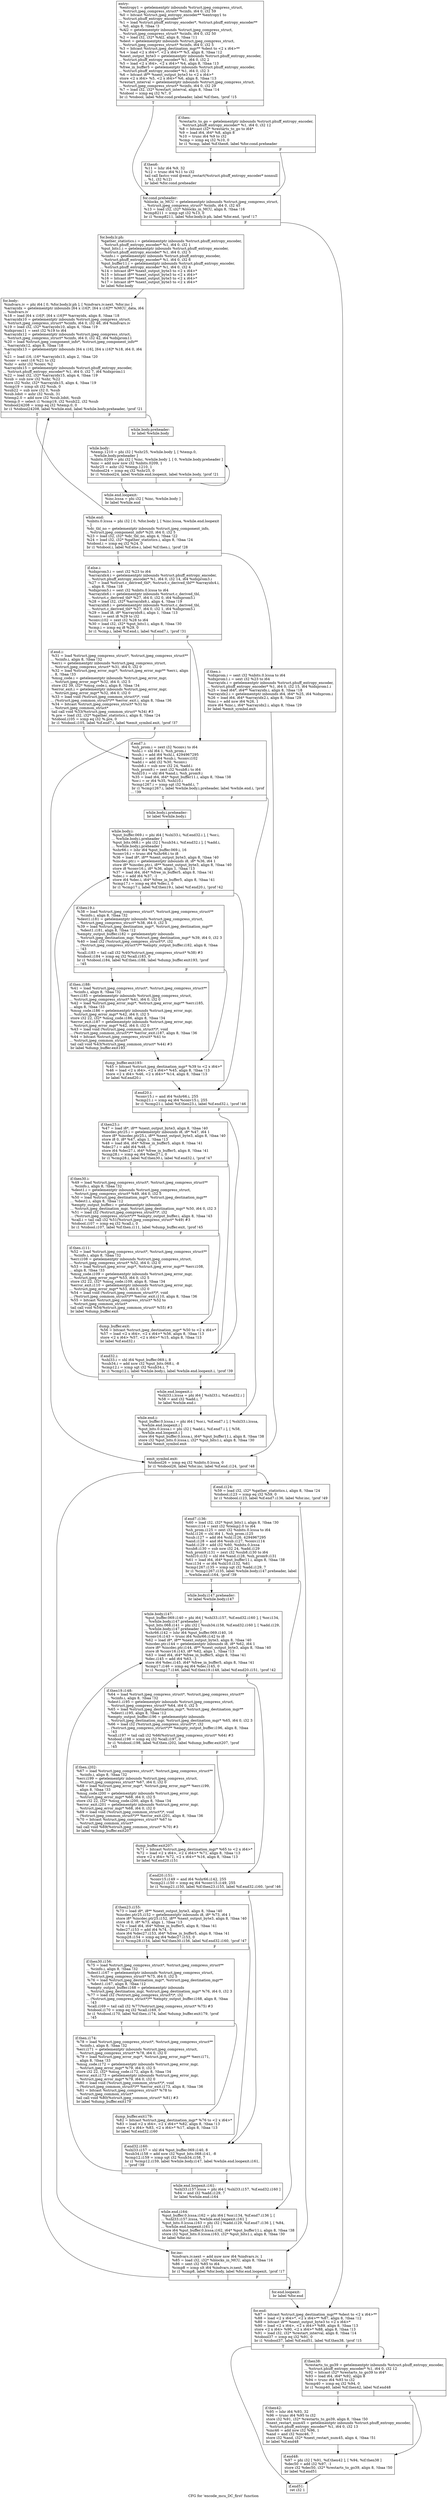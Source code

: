digraph "CFG for 'encode_mcu_DC_first' function" {
	label="CFG for 'encode_mcu_DC_first' function";

	Node0x55c7e60 [shape=record,label="{entry:\l  %entropy1 = getelementptr inbounds %struct.jpeg_compress_struct,\l... %struct.jpeg_compress_struct* %cinfo, i64 0, i32 59\l  %0 = bitcast %struct.jpeg_entropy_encoder** %entropy1 to\l... %struct.phuff_entropy_encoder**\l  %1 = load %struct.phuff_entropy_encoder*, %struct.phuff_entropy_encoder**\l... %0, align 8, !tbaa !3\l  %Al2 = getelementptr inbounds %struct.jpeg_compress_struct,\l... %struct.jpeg_compress_struct* %cinfo, i64 0, i32 50\l  %2 = load i32, i32* %Al2, align 8, !tbaa !11\l  %dest = getelementptr inbounds %struct.jpeg_compress_struct,\l... %struct.jpeg_compress_struct* %cinfo, i64 0, i32 5\l  %3 = bitcast %struct.jpeg_destination_mgr** %dest to \<2 x i64\>**\l  %4 = load \<2 x i64\>*, \<2 x i64\>** %3, align 8, !tbaa !12\l  %next_output_byte3 = getelementptr inbounds %struct.phuff_entropy_encoder,\l... %struct.phuff_entropy_encoder* %1, i64 0, i32 2\l  %5 = load \<2 x i64\>, \<2 x i64\>* %4, align 8, !tbaa !13\l  %free_in_buffer5 = getelementptr inbounds %struct.phuff_entropy_encoder,\l... %struct.phuff_entropy_encoder* %1, i64 0, i32 3\l  %6 = bitcast i8** %next_output_byte3 to \<2 x i64\>*\l  store \<2 x i64\> %5, \<2 x i64\>* %6, align 8, !tbaa !13\l  %restart_interval = getelementptr inbounds %struct.jpeg_compress_struct,\l... %struct.jpeg_compress_struct* %cinfo, i64 0, i32 29\l  %7 = load i32, i32* %restart_interval, align 8, !tbaa !14\l  %tobool = icmp eq i32 %7, 0\l  br i1 %tobool, label %for.cond.preheader, label %if.then, !prof !15\l|{<s0>T|<s1>F}}"];
	Node0x55c7e60:s0 -> Node0x55c9bc0;
	Node0x55c7e60:s1 -> Node0x55c9cc0;
	Node0x55c9cc0 [shape=record,label="{if.then:                                          \l  %restarts_to_go = getelementptr inbounds %struct.phuff_entropy_encoder,\l... %struct.phuff_entropy_encoder* %1, i64 0, i32 12\l  %8 = bitcast i32* %restarts_to_go to i64*\l  %9 = load i64, i64* %8, align 8\l  %10 = trunc i64 %9 to i32\l  %cmp = icmp eq i32 %10, 0\l  br i1 %cmp, label %if.then6, label %for.cond.preheader\l|{<s0>T|<s1>F}}"];
	Node0x55c9cc0:s0 -> Node0x55c8520;
	Node0x55c9cc0:s1 -> Node0x55c9bc0;
	Node0x55c8520 [shape=record,label="{if.then6:                                         \l  %11 = lshr i64 %9, 32\l  %12 = trunc i64 %11 to i32\l  tail call fastcc void @emit_restart(%struct.phuff_entropy_encoder* nonnull\l... %1, i32 %12)\l  br label %for.cond.preheader\l}"];
	Node0x55c8520 -> Node0x55c9bc0;
	Node0x55c9bc0 [shape=record,label="{for.cond.preheader:                               \l  %blocks_in_MCU = getelementptr inbounds %struct.jpeg_compress_struct,\l... %struct.jpeg_compress_struct* %cinfo, i64 0, i32 45\l  %13 = load i32, i32* %blocks_in_MCU, align 8, !tbaa !16\l  %cmp8211 = icmp sgt i32 %13, 0\l  br i1 %cmp8211, label %for.body.lr.ph, label %for.end, !prof !17\l|{<s0>T|<s1>F}}"];
	Node0x55c9bc0:s0 -> Node0x55caa30;
	Node0x55c9bc0:s1 -> Node0x55cab10;
	Node0x55caa30 [shape=record,label="{for.body.lr.ph:                                   \l  %gather_statistics.i = getelementptr inbounds %struct.phuff_entropy_encoder,\l... %struct.phuff_entropy_encoder* %1, i64 0, i32 1\l  %put_bits1.i = getelementptr inbounds %struct.phuff_entropy_encoder,\l... %struct.phuff_entropy_encoder* %1, i64 0, i32 5\l  %cinfo.i = getelementptr inbounds %struct.phuff_entropy_encoder,\l... %struct.phuff_entropy_encoder* %1, i64 0, i32 6\l  %put_buffer11.i = getelementptr inbounds %struct.phuff_entropy_encoder,\l... %struct.phuff_entropy_encoder* %1, i64 0, i32 4\l  %14 = bitcast i8** %next_output_byte3 to \<2 x i64\>*\l  %15 = bitcast i8** %next_output_byte3 to \<2 x i64\>*\l  %16 = bitcast i8** %next_output_byte3 to \<2 x i64\>*\l  %17 = bitcast i8** %next_output_byte3 to \<2 x i64\>*\l  br label %for.body\l}"];
	Node0x55caa30 -> Node0x55cb2b0;
	Node0x55cb2b0 [shape=record,label="{for.body:                                         \l  %indvars.iv = phi i64 [ 0, %for.body.lr.ph ], [ %indvars.iv.next, %for.inc ]\l  %arrayidx = getelementptr inbounds [64 x i16]*, [64 x i16]** %MCU_data, i64\l... %indvars.iv\l  %18 = load [64 x i16]*, [64 x i16]** %arrayidx, align 8, !tbaa !18\l  %arrayidx10 = getelementptr inbounds %struct.jpeg_compress_struct,\l... %struct.jpeg_compress_struct* %cinfo, i64 0, i32 46, i64 %indvars.iv\l  %19 = load i32, i32* %arrayidx10, align 4, !tbaa !19\l  %idxprom11 = sext i32 %19 to i64\l  %arrayidx12 = getelementptr inbounds %struct.jpeg_compress_struct,\l... %struct.jpeg_compress_struct* %cinfo, i64 0, i32 42, i64 %idxprom11\l  %20 = load %struct.jpeg_component_info*, %struct.jpeg_component_info**\l... %arrayidx12, align 8, !tbaa !18\l  %arrayidx13 = getelementptr inbounds [64 x i16], [64 x i16]* %18, i64 0, i64\l... 0\l  %21 = load i16, i16* %arrayidx13, align 2, !tbaa !20\l  %conv = sext i16 %21 to i32\l  %shr = ashr i32 %conv, %2\l  %arrayidx15 = getelementptr inbounds %struct.phuff_entropy_encoder,\l... %struct.phuff_entropy_encoder* %1, i64 0, i32 7, i64 %idxprom11\l  %22 = load i32, i32* %arrayidx15, align 4, !tbaa !19\l  %sub = sub nsw i32 %shr, %22\l  store i32 %shr, i32* %arrayidx15, align 4, !tbaa !19\l  %cmp19 = icmp slt i32 %sub, 0\l  %sub22 = sub nsw i32 0, %sub\l  %sub.lobit = ashr i32 %sub, 31\l  %temp2.0 = add nsw i32 %sub.lobit, %sub\l  %temp.0 = select i1 %cmp19, i32 %sub22, i32 %sub\l  %tobool24208 = icmp eq i32 %temp.0, 0\l  br i1 %tobool24208, label %while.end, label %while.body.preheader, !prof !21\l|{<s0>T|<s1>F}}"];
	Node0x55cb2b0:s0 -> Node0x55cc5c0;
	Node0x55cb2b0:s1 -> Node0x55cc6d0;
	Node0x55cc6d0 [shape=record,label="{while.body.preheader:                             \l  br label %while.body\l}"];
	Node0x55cc6d0 -> Node0x55cc990;
	Node0x55cc990 [shape=record,label="{while.body:                                       \l  %temp.1210 = phi i32 [ %shr25, %while.body ], [ %temp.0,\l... %while.body.preheader ]\l  %nbits.0209 = phi i32 [ %inc, %while.body ], [ 0, %while.body.preheader ]\l  %inc = add nuw nsw i32 %nbits.0209, 1\l  %shr25 = ashr i32 %temp.1210, 1\l  %tobool24 = icmp eq i32 %shr25, 0\l  br i1 %tobool24, label %while.end.loopexit, label %while.body, !prof !21\l|{<s0>T|<s1>F}}"];
	Node0x55cc990:s0 -> Node0x55cc750;
	Node0x55cc990:s1 -> Node0x55cc990;
	Node0x55cc750 [shape=record,label="{while.end.loopexit:                               \l  %inc.lcssa = phi i32 [ %inc, %while.body ]\l  br label %while.end\l}"];
	Node0x55cc750 -> Node0x55cc5c0;
	Node0x55cc5c0 [shape=record,label="{while.end:                                        \l  %nbits.0.lcssa = phi i32 [ 0, %for.body ], [ %inc.lcssa, %while.end.loopexit\l... ]\l  %dc_tbl_no = getelementptr inbounds %struct.jpeg_component_info,\l... %struct.jpeg_component_info* %20, i64 0, i32 5\l  %23 = load i32, i32* %dc_tbl_no, align 4, !tbaa !22\l  %24 = load i32, i32* %gather_statistics.i, align 8, !tbaa !24\l  %tobool.i = icmp eq i32 %24, 0\l  br i1 %tobool.i, label %if.else.i, label %if.then.i, !prof !28\l|{<s0>T|<s1>F}}"];
	Node0x55cc5c0:s0 -> Node0x55ce7e0;
	Node0x55cc5c0:s1 -> Node0x55ce8c0;
	Node0x55ce8c0 [shape=record,label="{if.then.i:                                        \l  %idxprom.i = sext i32 %nbits.0.lcssa to i64\l  %idxprom1.i = sext i32 %23 to i64\l  %arrayidx.i = getelementptr inbounds %struct.phuff_entropy_encoder,\l... %struct.phuff_entropy_encoder* %1, i64 0, i32 15, i64 %idxprom1.i\l  %25 = load i64*, i64** %arrayidx.i, align 8, !tbaa !18\l  %arrayidx2.i = getelementptr inbounds i64, i64* %25, i64 %idxprom.i\l  %26 = load i64, i64* %arrayidx2.i, align 8, !tbaa !29\l  %inc.i = add nsw i64 %26, 1\l  store i64 %inc.i, i64* %arrayidx2.i, align 8, !tbaa !29\l  br label %emit_symbol.exit\l}"];
	Node0x55ce8c0 -> Node0x55c1cd0;
	Node0x55ce7e0 [shape=record,label="{if.else.i:                                        \l  %idxprom3.i = sext i32 %23 to i64\l  %arrayidx4.i = getelementptr inbounds %struct.phuff_entropy_encoder,\l... %struct.phuff_entropy_encoder* %1, i64 0, i32 14, i64 %idxprom3.i\l  %27 = load %struct.c_derived_tbl*, %struct.c_derived_tbl** %arrayidx4.i,\l... align 8, !tbaa !18\l  %idxprom5.i = sext i32 %nbits.0.lcssa to i64\l  %arrayidx6.i = getelementptr inbounds %struct.c_derived_tbl,\l... %struct.c_derived_tbl* %27, i64 0, i32 0, i64 %idxprom5.i\l  %28 = load i32, i32* %arrayidx6.i, align 4, !tbaa !19\l  %arrayidx8.i = getelementptr inbounds %struct.c_derived_tbl,\l... %struct.c_derived_tbl* %27, i64 0, i32 1, i64 %idxprom5.i\l  %29 = load i8, i8* %arrayidx8.i, align 1, !tbaa !13\l  %conv.i = sext i8 %29 to i32\l  %conv.i102 = zext i32 %28 to i64\l  %30 = load i32, i32* %put_bits1.i, align 8, !tbaa !30\l  %cmp.i = icmp eq i8 %29, 0\l  br i1 %cmp.i, label %if.end.i, label %if.end7.i, !prof !31\l|{<s0>T|<s1>F}}"];
	Node0x55ce7e0:s0 -> Node0x55bf650;
	Node0x55ce7e0:s1 -> Node0x55bf730;
	Node0x55bf650 [shape=record,label="{if.end.i:                                         \l  %31 = load %struct.jpeg_compress_struct*, %struct.jpeg_compress_struct**\l... %cinfo.i, align 8, !tbaa !32\l  %err.i = getelementptr inbounds %struct.jpeg_compress_struct,\l... %struct.jpeg_compress_struct* %31, i64 0, i32 0\l  %32 = load %struct.jpeg_error_mgr*, %struct.jpeg_error_mgr** %err.i, align\l... 8, !tbaa !33\l  %msg_code.i = getelementptr inbounds %struct.jpeg_error_mgr,\l... %struct.jpeg_error_mgr* %32, i64 0, i32 5\l  store i32 39, i32* %msg_code.i, align 8, !tbaa !34\l  %error_exit.i = getelementptr inbounds %struct.jpeg_error_mgr,\l... %struct.jpeg_error_mgr* %32, i64 0, i32 0\l  %33 = load void (%struct.jpeg_common_struct*)*, void\l... (%struct.jpeg_common_struct*)** %error_exit.i, align 8, !tbaa !36\l  %34 = bitcast %struct.jpeg_compress_struct* %31 to\l... %struct.jpeg_common_struct*\l  tail call void %33(%struct.jpeg_common_struct* %34) #3\l  %.pre = load i32, i32* %gather_statistics.i, align 8, !tbaa !24\l  %tobool.i105 = icmp eq i32 %.pre, 0\l  br i1 %tobool.i105, label %if.end7.i, label %emit_symbol.exit, !prof !37\l|{<s0>T|<s1>F}}"];
	Node0x55bf650:s0 -> Node0x55bf730;
	Node0x55bf650:s1 -> Node0x55c1cd0;
	Node0x55bf730 [shape=record,label="{if.end7.i:                                        \l  %sh_prom.i = zext i32 %conv.i to i64\l  %shl.i = shl i64 1, %sh_prom.i\l  %sub.i = add i64 %shl.i, 4294967295\l  %and.i = and i64 %sub.i, %conv.i102\l  %add.i = add i32 %30, %conv.i\l  %sub8.i = sub nsw i32 24, %add.i\l  %sh_prom9.i = zext i32 %sub8.i to i64\l  %shl10.i = shl i64 %and.i, %sh_prom9.i\l  %35 = load i64, i64* %put_buffer11.i, align 8, !tbaa !38\l  %or.i = or i64 %35, %shl10.i\l  %cmp1267.i = icmp sgt i32 %add.i, 7\l  br i1 %cmp1267.i, label %while.body.i.preheader, label %while.end.i, !prof\l... !39\l|{<s0>T|<s1>F}}"];
	Node0x55bf730:s0 -> Node0x55c09e0;
	Node0x55bf730:s1 -> Node0x55c0ae0;
	Node0x55c09e0 [shape=record,label="{while.body.i.preheader:                           \l  br label %while.body.i\l}"];
	Node0x55c09e0 -> Node0x55d94f0;
	Node0x55d94f0 [shape=record,label="{while.body.i:                                     \l  %put_buffer.069.i = phi i64 [ %shl33.i, %if.end32.i ], [ %or.i,\l... %while.body.i.preheader ]\l  %put_bits.068.i = phi i32 [ %sub34.i, %if.end32.i ], [ %add.i,\l... %while.body.i.preheader ]\l  %shr66.i = lshr i64 %put_buffer.069.i, 16\l  %conv16.i = trunc i64 %shr66.i to i8\l  %36 = load i8*, i8** %next_output_byte3, align 8, !tbaa !40\l  %incdec.ptr.i = getelementptr inbounds i8, i8* %36, i64 1\l  store i8* %incdec.ptr.i, i8** %next_output_byte3, align 8, !tbaa !40\l  store i8 %conv16.i, i8* %36, align 1, !tbaa !13\l  %37 = load i64, i64* %free_in_buffer5, align 8, !tbaa !41\l  %dec.i = add i64 %37, -1\l  store i64 %dec.i, i64* %free_in_buffer5, align 8, !tbaa !41\l  %cmp17.i = icmp eq i64 %dec.i, 0\l  br i1 %cmp17.i, label %if.then19.i, label %if.end20.i, !prof !42\l|{<s0>T|<s1>F}}"];
	Node0x55d94f0:s0 -> Node0x55ccfd0;
	Node0x55d94f0:s1 -> Node0x55cd0b0;
	Node0x55ccfd0 [shape=record,label="{if.then19.i:                                      \l  %38 = load %struct.jpeg_compress_struct*, %struct.jpeg_compress_struct**\l... %cinfo.i, align 8, !tbaa !32\l  %dest1.i181 = getelementptr inbounds %struct.jpeg_compress_struct,\l... %struct.jpeg_compress_struct* %38, i64 0, i32 5\l  %39 = load %struct.jpeg_destination_mgr*, %struct.jpeg_destination_mgr**\l... %dest1.i181, align 8, !tbaa !12\l  %empty_output_buffer.i182 = getelementptr inbounds\l... %struct.jpeg_destination_mgr, %struct.jpeg_destination_mgr* %39, i64 0, i32 3\l  %40 = load i32 (%struct.jpeg_compress_struct*)*, i32\l... (%struct.jpeg_compress_struct*)** %empty_output_buffer.i182, align 8, !tbaa\l... !43\l  %call.i183 = tail call i32 %40(%struct.jpeg_compress_struct* %38) #3\l  %tobool.i184 = icmp eq i32 %call.i183, 0\l  br i1 %tobool.i184, label %if.then.i188, label %dump_buffer.exit193, !prof\l... !45\l|{<s0>T|<s1>F}}"];
	Node0x55ccfd0:s0 -> Node0x55dc330;
	Node0x55ccfd0:s1 -> Node0x55dc440;
	Node0x55dc330 [shape=record,label="{if.then.i188:                                     \l  %41 = load %struct.jpeg_compress_struct*, %struct.jpeg_compress_struct**\l... %cinfo.i, align 8, !tbaa !32\l  %err.i185 = getelementptr inbounds %struct.jpeg_compress_struct,\l... %struct.jpeg_compress_struct* %41, i64 0, i32 0\l  %42 = load %struct.jpeg_error_mgr*, %struct.jpeg_error_mgr** %err.i185,\l... align 8, !tbaa !33\l  %msg_code.i186 = getelementptr inbounds %struct.jpeg_error_mgr,\l... %struct.jpeg_error_mgr* %42, i64 0, i32 5\l  store i32 22, i32* %msg_code.i186, align 8, !tbaa !34\l  %error_exit.i187 = getelementptr inbounds %struct.jpeg_error_mgr,\l... %struct.jpeg_error_mgr* %42, i64 0, i32 0\l  %43 = load void (%struct.jpeg_common_struct*)*, void\l... (%struct.jpeg_common_struct*)** %error_exit.i187, align 8, !tbaa !36\l  %44 = bitcast %struct.jpeg_compress_struct* %41 to\l... %struct.jpeg_common_struct*\l  tail call void %43(%struct.jpeg_common_struct* %44) #3\l  br label %dump_buffer.exit193\l}"];
	Node0x55dc330 -> Node0x55dc440;
	Node0x55dc440 [shape=record,label="{dump_buffer.exit193:                              \l  %45 = bitcast %struct.jpeg_destination_mgr* %39 to \<2 x i64\>*\l  %46 = load \<2 x i64\>, \<2 x i64\>* %45, align 8, !tbaa !13\l  store \<2 x i64\> %46, \<2 x i64\>* %14, align 8, !tbaa !13\l  br label %if.end20.i\l}"];
	Node0x55dc440 -> Node0x55cd0b0;
	Node0x55cd0b0 [shape=record,label="{if.end20.i:                                       \l  %conv15.i = and i64 %shr66.i, 255\l  %cmp21.i = icmp eq i64 %conv15.i, 255\l  br i1 %cmp21.i, label %if.then23.i, label %if.end32.i, !prof !46\l|{<s0>T|<s1>F}}"];
	Node0x55cd0b0:s0 -> Node0x55af860;
	Node0x55cd0b0:s1 -> Node0x55d9610;
	Node0x55af860 [shape=record,label="{if.then23.i:                                      \l  %47 = load i8*, i8** %next_output_byte3, align 8, !tbaa !40\l  %incdec.ptr25.i = getelementptr inbounds i8, i8* %47, i64 1\l  store i8* %incdec.ptr25.i, i8** %next_output_byte3, align 8, !tbaa !40\l  store i8 0, i8* %47, align 1, !tbaa !13\l  %48 = load i64, i64* %free_in_buffer5, align 8, !tbaa !41\l  %dec27.i = add i64 %48, -1\l  store i64 %dec27.i, i64* %free_in_buffer5, align 8, !tbaa !41\l  %cmp28.i = icmp eq i64 %dec27.i, 0\l  br i1 %cmp28.i, label %if.then30.i, label %if.end32.i, !prof !47\l|{<s0>T|<s1>F}}"];
	Node0x55af860:s0 -> Node0x55ddb50;
	Node0x55af860:s1 -> Node0x55d9610;
	Node0x55ddb50 [shape=record,label="{if.then30.i:                                      \l  %49 = load %struct.jpeg_compress_struct*, %struct.jpeg_compress_struct**\l... %cinfo.i, align 8, !tbaa !32\l  %dest1.i = getelementptr inbounds %struct.jpeg_compress_struct,\l... %struct.jpeg_compress_struct* %49, i64 0, i32 5\l  %50 = load %struct.jpeg_destination_mgr*, %struct.jpeg_destination_mgr**\l... %dest1.i, align 8, !tbaa !12\l  %empty_output_buffer.i = getelementptr inbounds\l... %struct.jpeg_destination_mgr, %struct.jpeg_destination_mgr* %50, i64 0, i32 3\l  %51 = load i32 (%struct.jpeg_compress_struct*)*, i32\l... (%struct.jpeg_compress_struct*)** %empty_output_buffer.i, align 8, !tbaa !43\l  %call.i = tail call i32 %51(%struct.jpeg_compress_struct* %49) #3\l  %tobool.i107 = icmp eq i32 %call.i, 0\l  br i1 %tobool.i107, label %if.then.i111, label %dump_buffer.exit, !prof !45\l|{<s0>T|<s1>F}}"];
	Node0x55ddb50:s0 -> Node0x55de800;
	Node0x55ddb50:s1 -> Node0x55de910;
	Node0x55de800 [shape=record,label="{if.then.i111:                                     \l  %52 = load %struct.jpeg_compress_struct*, %struct.jpeg_compress_struct**\l... %cinfo.i, align 8, !tbaa !32\l  %err.i108 = getelementptr inbounds %struct.jpeg_compress_struct,\l... %struct.jpeg_compress_struct* %52, i64 0, i32 0\l  %53 = load %struct.jpeg_error_mgr*, %struct.jpeg_error_mgr** %err.i108,\l... align 8, !tbaa !33\l  %msg_code.i109 = getelementptr inbounds %struct.jpeg_error_mgr,\l... %struct.jpeg_error_mgr* %53, i64 0, i32 5\l  store i32 22, i32* %msg_code.i109, align 8, !tbaa !34\l  %error_exit.i110 = getelementptr inbounds %struct.jpeg_error_mgr,\l... %struct.jpeg_error_mgr* %53, i64 0, i32 0\l  %54 = load void (%struct.jpeg_common_struct*)*, void\l... (%struct.jpeg_common_struct*)** %error_exit.i110, align 8, !tbaa !36\l  %55 = bitcast %struct.jpeg_compress_struct* %52 to\l... %struct.jpeg_common_struct*\l  tail call void %54(%struct.jpeg_common_struct* %55) #3\l  br label %dump_buffer.exit\l}"];
	Node0x55de800 -> Node0x55de910;
	Node0x55de910 [shape=record,label="{dump_buffer.exit:                                 \l  %56 = bitcast %struct.jpeg_destination_mgr* %50 to \<2 x i64\>*\l  %57 = load \<2 x i64\>, \<2 x i64\>* %56, align 8, !tbaa !13\l  store \<2 x i64\> %57, \<2 x i64\>* %15, align 8, !tbaa !13\l  br label %if.end32.i\l}"];
	Node0x55de910 -> Node0x55d9610;
	Node0x55d9610 [shape=record,label="{if.end32.i:                                       \l  %shl33.i = shl i64 %put_buffer.069.i, 8\l  %sub34.i = add nsw i32 %put_bits.068.i, -8\l  %cmp12.i = icmp sgt i32 %sub34.i, 7\l  br i1 %cmp12.i, label %while.body.i, label %while.end.loopexit.i, !prof !39\l|{<s0>T|<s1>F}}"];
	Node0x55d9610:s0 -> Node0x55d94f0;
	Node0x55d9610:s1 -> Node0x55df910;
	Node0x55df910 [shape=record,label="{while.end.loopexit.i:                             \l  %shl33.i.lcssa = phi i64 [ %shl33.i, %if.end32.i ]\l  %58 = and i32 %add.i, 7\l  br label %while.end.i\l}"];
	Node0x55df910 -> Node0x55c0ae0;
	Node0x55c0ae0 [shape=record,label="{while.end.i:                                      \l  %put_buffer.0.lcssa.i = phi i64 [ %or.i, %if.end7.i ], [ %shl33.i.lcssa,\l... %while.end.loopexit.i ]\l  %put_bits.0.lcssa.i = phi i32 [ %add.i, %if.end7.i ], [ %58,\l... %while.end.loopexit.i ]\l  store i64 %put_buffer.0.lcssa.i, i64* %put_buffer11.i, align 8, !tbaa !38\l  store i32 %put_bits.0.lcssa.i, i32* %put_bits1.i, align 8, !tbaa !30\l  br label %emit_symbol.exit\l}"];
	Node0x55c0ae0 -> Node0x55c1cd0;
	Node0x55c1cd0 [shape=record,label="{emit_symbol.exit:                                 \l  %tobool26 = icmp eq i32 %nbits.0.lcssa, 0\l  br i1 %tobool26, label %for.inc, label %if.end.i124, !prof !48\l|{<s0>T|<s1>F}}"];
	Node0x55c1cd0:s0 -> Node0x55cb400;
	Node0x55c1cd0:s1 -> Node0x55e03f0;
	Node0x55e03f0 [shape=record,label="{if.end.i124:                                      \l  %59 = load i32, i32* %gather_statistics.i, align 8, !tbaa !24\l  %tobool.i123 = icmp eq i32 %59, 0\l  br i1 %tobool.i123, label %if.end7.i136, label %for.inc, !prof !49\l|{<s0>T|<s1>F}}"];
	Node0x55e03f0:s0 -> Node0x55e0690;
	Node0x55e03f0:s1 -> Node0x55cb400;
	Node0x55e0690 [shape=record,label="{if.end7.i136:                                     \l  %60 = load i32, i32* %put_bits1.i, align 8, !tbaa !30\l  %conv.i114 = zext i32 %temp2.0 to i64\l  %sh_prom.i125 = zext i32 %nbits.0.lcssa to i64\l  %shl.i126 = shl i64 1, %sh_prom.i125\l  %sub.i127 = add i64 %shl.i126, 4294967295\l  %and.i128 = and i64 %sub.i127, %conv.i114\l  %add.i129 = add i32 %60, %nbits.0.lcssa\l  %sub8.i130 = sub nsw i32 24, %add.i129\l  %sh_prom9.i131 = zext i32 %sub8.i130 to i64\l  %shl10.i132 = shl i64 %and.i128, %sh_prom9.i131\l  %61 = load i64, i64* %put_buffer11.i, align 8, !tbaa !38\l  %or.i134 = or i64 %shl10.i132, %61\l  %cmp1267.i135 = icmp sgt i32 %add.i129, 7\l  br i1 %cmp1267.i135, label %while.body.i147.preheader, label\l... %while.end.i164, !prof !39\l|{<s0>T|<s1>F}}"];
	Node0x55e0690:s0 -> Node0x55e10c0;
	Node0x55e0690:s1 -> Node0x55e11e0;
	Node0x55e10c0 [shape=record,label="{while.body.i147.preheader:                        \l  br label %while.body.i147\l}"];
	Node0x55e10c0 -> Node0x55e1350;
	Node0x55e1350 [shape=record,label="{while.body.i147:                                  \l  %put_buffer.069.i140 = phi i64 [ %shl33.i157, %if.end32.i160 ], [ %or.i134,\l... %while.body.i147.preheader ]\l  %put_bits.068.i141 = phi i32 [ %sub34.i158, %if.end32.i160 ], [ %add.i129,\l... %while.body.i147.preheader ]\l  %shr66.i142 = lshr i64 %put_buffer.069.i140, 16\l  %conv16.i143 = trunc i64 %shr66.i142 to i8\l  %62 = load i8*, i8** %next_output_byte3, align 8, !tbaa !40\l  %incdec.ptr.i144 = getelementptr inbounds i8, i8* %62, i64 1\l  store i8* %incdec.ptr.i144, i8** %next_output_byte3, align 8, !tbaa !40\l  store i8 %conv16.i143, i8* %62, align 1, !tbaa !13\l  %63 = load i64, i64* %free_in_buffer5, align 8, !tbaa !41\l  %dec.i145 = add i64 %63, -1\l  store i64 %dec.i145, i64* %free_in_buffer5, align 8, !tbaa !41\l  %cmp17.i146 = icmp eq i64 %dec.i145, 0\l  br i1 %cmp17.i146, label %if.then19.i148, label %if.end20.i151, !prof !42\l|{<s0>T|<s1>F}}"];
	Node0x55e1350:s0 -> Node0x55e1d80;
	Node0x55e1350:s1 -> Node0x55e1e60;
	Node0x55e1d80 [shape=record,label="{if.then19.i148:                                   \l  %64 = load %struct.jpeg_compress_struct*, %struct.jpeg_compress_struct**\l... %cinfo.i, align 8, !tbaa !32\l  %dest1.i195 = getelementptr inbounds %struct.jpeg_compress_struct,\l... %struct.jpeg_compress_struct* %64, i64 0, i32 5\l  %65 = load %struct.jpeg_destination_mgr*, %struct.jpeg_destination_mgr**\l... %dest1.i195, align 8, !tbaa !12\l  %empty_output_buffer.i196 = getelementptr inbounds\l... %struct.jpeg_destination_mgr, %struct.jpeg_destination_mgr* %65, i64 0, i32 3\l  %66 = load i32 (%struct.jpeg_compress_struct*)*, i32\l... (%struct.jpeg_compress_struct*)** %empty_output_buffer.i196, align 8, !tbaa\l... !43\l  %call.i197 = tail call i32 %66(%struct.jpeg_compress_struct* %64) #3\l  %tobool.i198 = icmp eq i32 %call.i197, 0\l  br i1 %tobool.i198, label %if.then.i202, label %dump_buffer.exit207, !prof\l... !45\l|{<s0>T|<s1>F}}"];
	Node0x55e1d80:s0 -> Node0x55c8980;
	Node0x55e1d80:s1 -> Node0x55c8a90;
	Node0x55c8980 [shape=record,label="{if.then.i202:                                     \l  %67 = load %struct.jpeg_compress_struct*, %struct.jpeg_compress_struct**\l... %cinfo.i, align 8, !tbaa !32\l  %err.i199 = getelementptr inbounds %struct.jpeg_compress_struct,\l... %struct.jpeg_compress_struct* %67, i64 0, i32 0\l  %68 = load %struct.jpeg_error_mgr*, %struct.jpeg_error_mgr** %err.i199,\l... align 8, !tbaa !33\l  %msg_code.i200 = getelementptr inbounds %struct.jpeg_error_mgr,\l... %struct.jpeg_error_mgr* %68, i64 0, i32 5\l  store i32 22, i32* %msg_code.i200, align 8, !tbaa !34\l  %error_exit.i201 = getelementptr inbounds %struct.jpeg_error_mgr,\l... %struct.jpeg_error_mgr* %68, i64 0, i32 0\l  %69 = load void (%struct.jpeg_common_struct*)*, void\l... (%struct.jpeg_common_struct*)** %error_exit.i201, align 8, !tbaa !36\l  %70 = bitcast %struct.jpeg_compress_struct* %67 to\l... %struct.jpeg_common_struct*\l  tail call void %69(%struct.jpeg_common_struct* %70) #3\l  br label %dump_buffer.exit207\l}"];
	Node0x55c8980 -> Node0x55c8a90;
	Node0x55c8a90 [shape=record,label="{dump_buffer.exit207:                              \l  %71 = bitcast %struct.jpeg_destination_mgr* %65 to \<2 x i64\>*\l  %72 = load \<2 x i64\>, \<2 x i64\>* %71, align 8, !tbaa !13\l  store \<2 x i64\> %72, \<2 x i64\>* %16, align 8, !tbaa !13\l  br label %if.end20.i151\l}"];
	Node0x55c8a90 -> Node0x55e1e60;
	Node0x55e1e60 [shape=record,label="{if.end20.i151:                                    \l  %conv15.i149 = and i64 %shr66.i142, 255\l  %cmp21.i150 = icmp eq i64 %conv15.i149, 255\l  br i1 %cmp21.i150, label %if.then23.i155, label %if.end32.i160, !prof !46\l|{<s0>T|<s1>F}}"];
	Node0x55e1e60:s0 -> Node0x55e3ab0;
	Node0x55e1e60:s1 -> Node0x55e1470;
	Node0x55e3ab0 [shape=record,label="{if.then23.i155:                                   \l  %73 = load i8*, i8** %next_output_byte3, align 8, !tbaa !40\l  %incdec.ptr25.i152 = getelementptr inbounds i8, i8* %73, i64 1\l  store i8* %incdec.ptr25.i152, i8** %next_output_byte3, align 8, !tbaa !40\l  store i8 0, i8* %73, align 1, !tbaa !13\l  %74 = load i64, i64* %free_in_buffer5, align 8, !tbaa !41\l  %dec27.i153 = add i64 %74, -1\l  store i64 %dec27.i153, i64* %free_in_buffer5, align 8, !tbaa !41\l  %cmp28.i154 = icmp eq i64 %dec27.i153, 0\l  br i1 %cmp28.i154, label %if.then30.i156, label %if.end32.i160, !prof !47\l|{<s0>T|<s1>F}}"];
	Node0x55e3ab0:s0 -> Node0x55e4600;
	Node0x55e3ab0:s1 -> Node0x55e1470;
	Node0x55e4600 [shape=record,label="{if.then30.i156:                                   \l  %75 = load %struct.jpeg_compress_struct*, %struct.jpeg_compress_struct**\l... %cinfo.i, align 8, !tbaa !32\l  %dest1.i167 = getelementptr inbounds %struct.jpeg_compress_struct,\l... %struct.jpeg_compress_struct* %75, i64 0, i32 5\l  %76 = load %struct.jpeg_destination_mgr*, %struct.jpeg_destination_mgr**\l... %dest1.i167, align 8, !tbaa !12\l  %empty_output_buffer.i168 = getelementptr inbounds\l... %struct.jpeg_destination_mgr, %struct.jpeg_destination_mgr* %76, i64 0, i32 3\l  %77 = load i32 (%struct.jpeg_compress_struct*)*, i32\l... (%struct.jpeg_compress_struct*)** %empty_output_buffer.i168, align 8, !tbaa\l... !43\l  %call.i169 = tail call i32 %77(%struct.jpeg_compress_struct* %75) #3\l  %tobool.i170 = icmp eq i32 %call.i169, 0\l  br i1 %tobool.i170, label %if.then.i174, label %dump_buffer.exit179, !prof\l... !45\l|{<s0>T|<s1>F}}"];
	Node0x55e4600:s0 -> Node0x55e51b0;
	Node0x55e4600:s1 -> Node0x55e52c0;
	Node0x55e51b0 [shape=record,label="{if.then.i174:                                     \l  %78 = load %struct.jpeg_compress_struct*, %struct.jpeg_compress_struct**\l... %cinfo.i, align 8, !tbaa !32\l  %err.i171 = getelementptr inbounds %struct.jpeg_compress_struct,\l... %struct.jpeg_compress_struct* %78, i64 0, i32 0\l  %79 = load %struct.jpeg_error_mgr*, %struct.jpeg_error_mgr** %err.i171,\l... align 8, !tbaa !33\l  %msg_code.i172 = getelementptr inbounds %struct.jpeg_error_mgr,\l... %struct.jpeg_error_mgr* %79, i64 0, i32 5\l  store i32 22, i32* %msg_code.i172, align 8, !tbaa !34\l  %error_exit.i173 = getelementptr inbounds %struct.jpeg_error_mgr,\l... %struct.jpeg_error_mgr* %79, i64 0, i32 0\l  %80 = load void (%struct.jpeg_common_struct*)*, void\l... (%struct.jpeg_common_struct*)** %error_exit.i173, align 8, !tbaa !36\l  %81 = bitcast %struct.jpeg_compress_struct* %78 to\l... %struct.jpeg_common_struct*\l  tail call void %80(%struct.jpeg_common_struct* %81) #3\l  br label %dump_buffer.exit179\l}"];
	Node0x55e51b0 -> Node0x55e52c0;
	Node0x55e52c0 [shape=record,label="{dump_buffer.exit179:                              \l  %82 = bitcast %struct.jpeg_destination_mgr* %76 to \<2 x i64\>*\l  %83 = load \<2 x i64\>, \<2 x i64\>* %82, align 8, !tbaa !13\l  store \<2 x i64\> %83, \<2 x i64\>* %17, align 8, !tbaa !13\l  br label %if.end32.i160\l}"];
	Node0x55e52c0 -> Node0x55e1470;
	Node0x55e1470 [shape=record,label="{if.end32.i160:                                    \l  %shl33.i157 = shl i64 %put_buffer.069.i140, 8\l  %sub34.i158 = add nsw i32 %put_bits.068.i141, -8\l  %cmp12.i159 = icmp sgt i32 %sub34.i158, 7\l  br i1 %cmp12.i159, label %while.body.i147, label %while.end.loopexit.i161,\l... !prof !39\l|{<s0>T|<s1>F}}"];
	Node0x55e1470:s0 -> Node0x55e1350;
	Node0x55e1470:s1 -> Node0x55e5c80;
	Node0x55e5c80 [shape=record,label="{while.end.loopexit.i161:                          \l  %shl33.i157.lcssa = phi i64 [ %shl33.i157, %if.end32.i160 ]\l  %84 = and i32 %add.i129, 7\l  br label %while.end.i164\l}"];
	Node0x55e5c80 -> Node0x55e11e0;
	Node0x55e11e0 [shape=record,label="{while.end.i164:                                   \l  %put_buffer.0.lcssa.i162 = phi i64 [ %or.i134, %if.end7.i136 ], [\l... %shl33.i157.lcssa, %while.end.loopexit.i161 ]\l  %put_bits.0.lcssa.i163 = phi i32 [ %add.i129, %if.end7.i136 ], [ %84,\l... %while.end.loopexit.i161 ]\l  store i64 %put_buffer.0.lcssa.i162, i64* %put_buffer11.i, align 8, !tbaa !38\l  store i32 %put_bits.0.lcssa.i163, i32* %put_bits1.i, align 8, !tbaa !30\l  br label %for.inc\l}"];
	Node0x55e11e0 -> Node0x55cb400;
	Node0x55cb400 [shape=record,label="{for.inc:                                          \l  %indvars.iv.next = add nuw nsw i64 %indvars.iv, 1\l  %85 = load i32, i32* %blocks_in_MCU, align 8, !tbaa !16\l  %86 = sext i32 %85 to i64\l  %cmp8 = icmp slt i64 %indvars.iv.next, %86\l  br i1 %cmp8, label %for.body, label %for.end.loopexit, !prof !17\l|{<s0>T|<s1>F}}"];
	Node0x55cb400:s0 -> Node0x55cb2b0;
	Node0x55cb400:s1 -> Node0x55dad50;
	Node0x55dad50 [shape=record,label="{for.end.loopexit:                                 \l  br label %for.end\l}"];
	Node0x55dad50 -> Node0x55cab10;
	Node0x55cab10 [shape=record,label="{for.end:                                          \l  %87 = bitcast %struct.jpeg_destination_mgr** %dest to \<2 x i64\>**\l  %88 = load \<2 x i64\>*, \<2 x i64\>** %87, align 8, !tbaa !12\l  %89 = bitcast i8** %next_output_byte3 to \<2 x i64\>*\l  %90 = load \<2 x i64\>, \<2 x i64\>* %89, align 8, !tbaa !13\l  store \<2 x i64\> %90, \<2 x i64\>* %88, align 8, !tbaa !13\l  %91 = load i32, i32* %restart_interval, align 8, !tbaa !14\l  %tobool37 = icmp eq i32 %91, 0\l  br i1 %tobool37, label %if.end51, label %if.then38, !prof !15\l|{<s0>T|<s1>F}}"];
	Node0x55cab10:s0 -> Node0x55db110;
	Node0x55cab10:s1 -> Node0x55db1f0;
	Node0x55db1f0 [shape=record,label="{if.then38:                                        \l  %restarts_to_go39 = getelementptr inbounds %struct.phuff_entropy_encoder,\l... %struct.phuff_entropy_encoder* %1, i64 0, i32 12\l  %92 = bitcast i32* %restarts_to_go39 to i64*\l  %93 = load i64, i64* %92, align 8\l  %94 = trunc i64 %93 to i32\l  %cmp40 = icmp eq i32 %94, 0\l  br i1 %cmp40, label %if.then42, label %if.end48\l|{<s0>T|<s1>F}}"];
	Node0x55db1f0:s0 -> Node0x55ceea0;
	Node0x55db1f0:s1 -> Node0x55cef50;
	Node0x55ceea0 [shape=record,label="{if.then42:                                        \l  %95 = lshr i64 %93, 32\l  %96 = trunc i64 %95 to i32\l  store i32 %91, i32* %restarts_to_go39, align 8, !tbaa !50\l  %next_restart_num45 = getelementptr inbounds %struct.phuff_entropy_encoder,\l... %struct.phuff_entropy_encoder* %1, i64 0, i32 13\l  %inc46 = add nsw i32 %96, 1\l  %and = and i32 %inc46, 7\l  store i32 %and, i32* %next_restart_num45, align 4, !tbaa !51\l  br label %if.end48\l}"];
	Node0x55ceea0 -> Node0x55cef50;
	Node0x55cef50 [shape=record,label="{if.end48:                                         \l  %97 = phi i32 [ %91, %if.then42 ], [ %94, %if.then38 ]\l  %dec50 = add i32 %97, -1\l  store i32 %dec50, i32* %restarts_to_go39, align 8, !tbaa !50\l  br label %if.end51\l}"];
	Node0x55cef50 -> Node0x55db110;
	Node0x55db110 [shape=record,label="{if.end51:                                         \l  ret i32 1\l}"];
}
